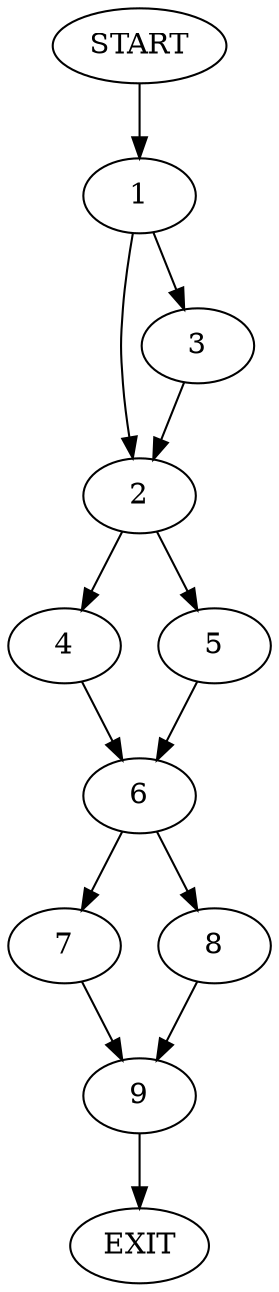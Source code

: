 digraph {
0 [label="START"]
10 [label="EXIT"]
0 -> 1
1 -> 2
1 -> 3
3 -> 2
2 -> 4
2 -> 5
5 -> 6
4 -> 6
6 -> 7
6 -> 8
8 -> 9
7 -> 9
9 -> 10
}
